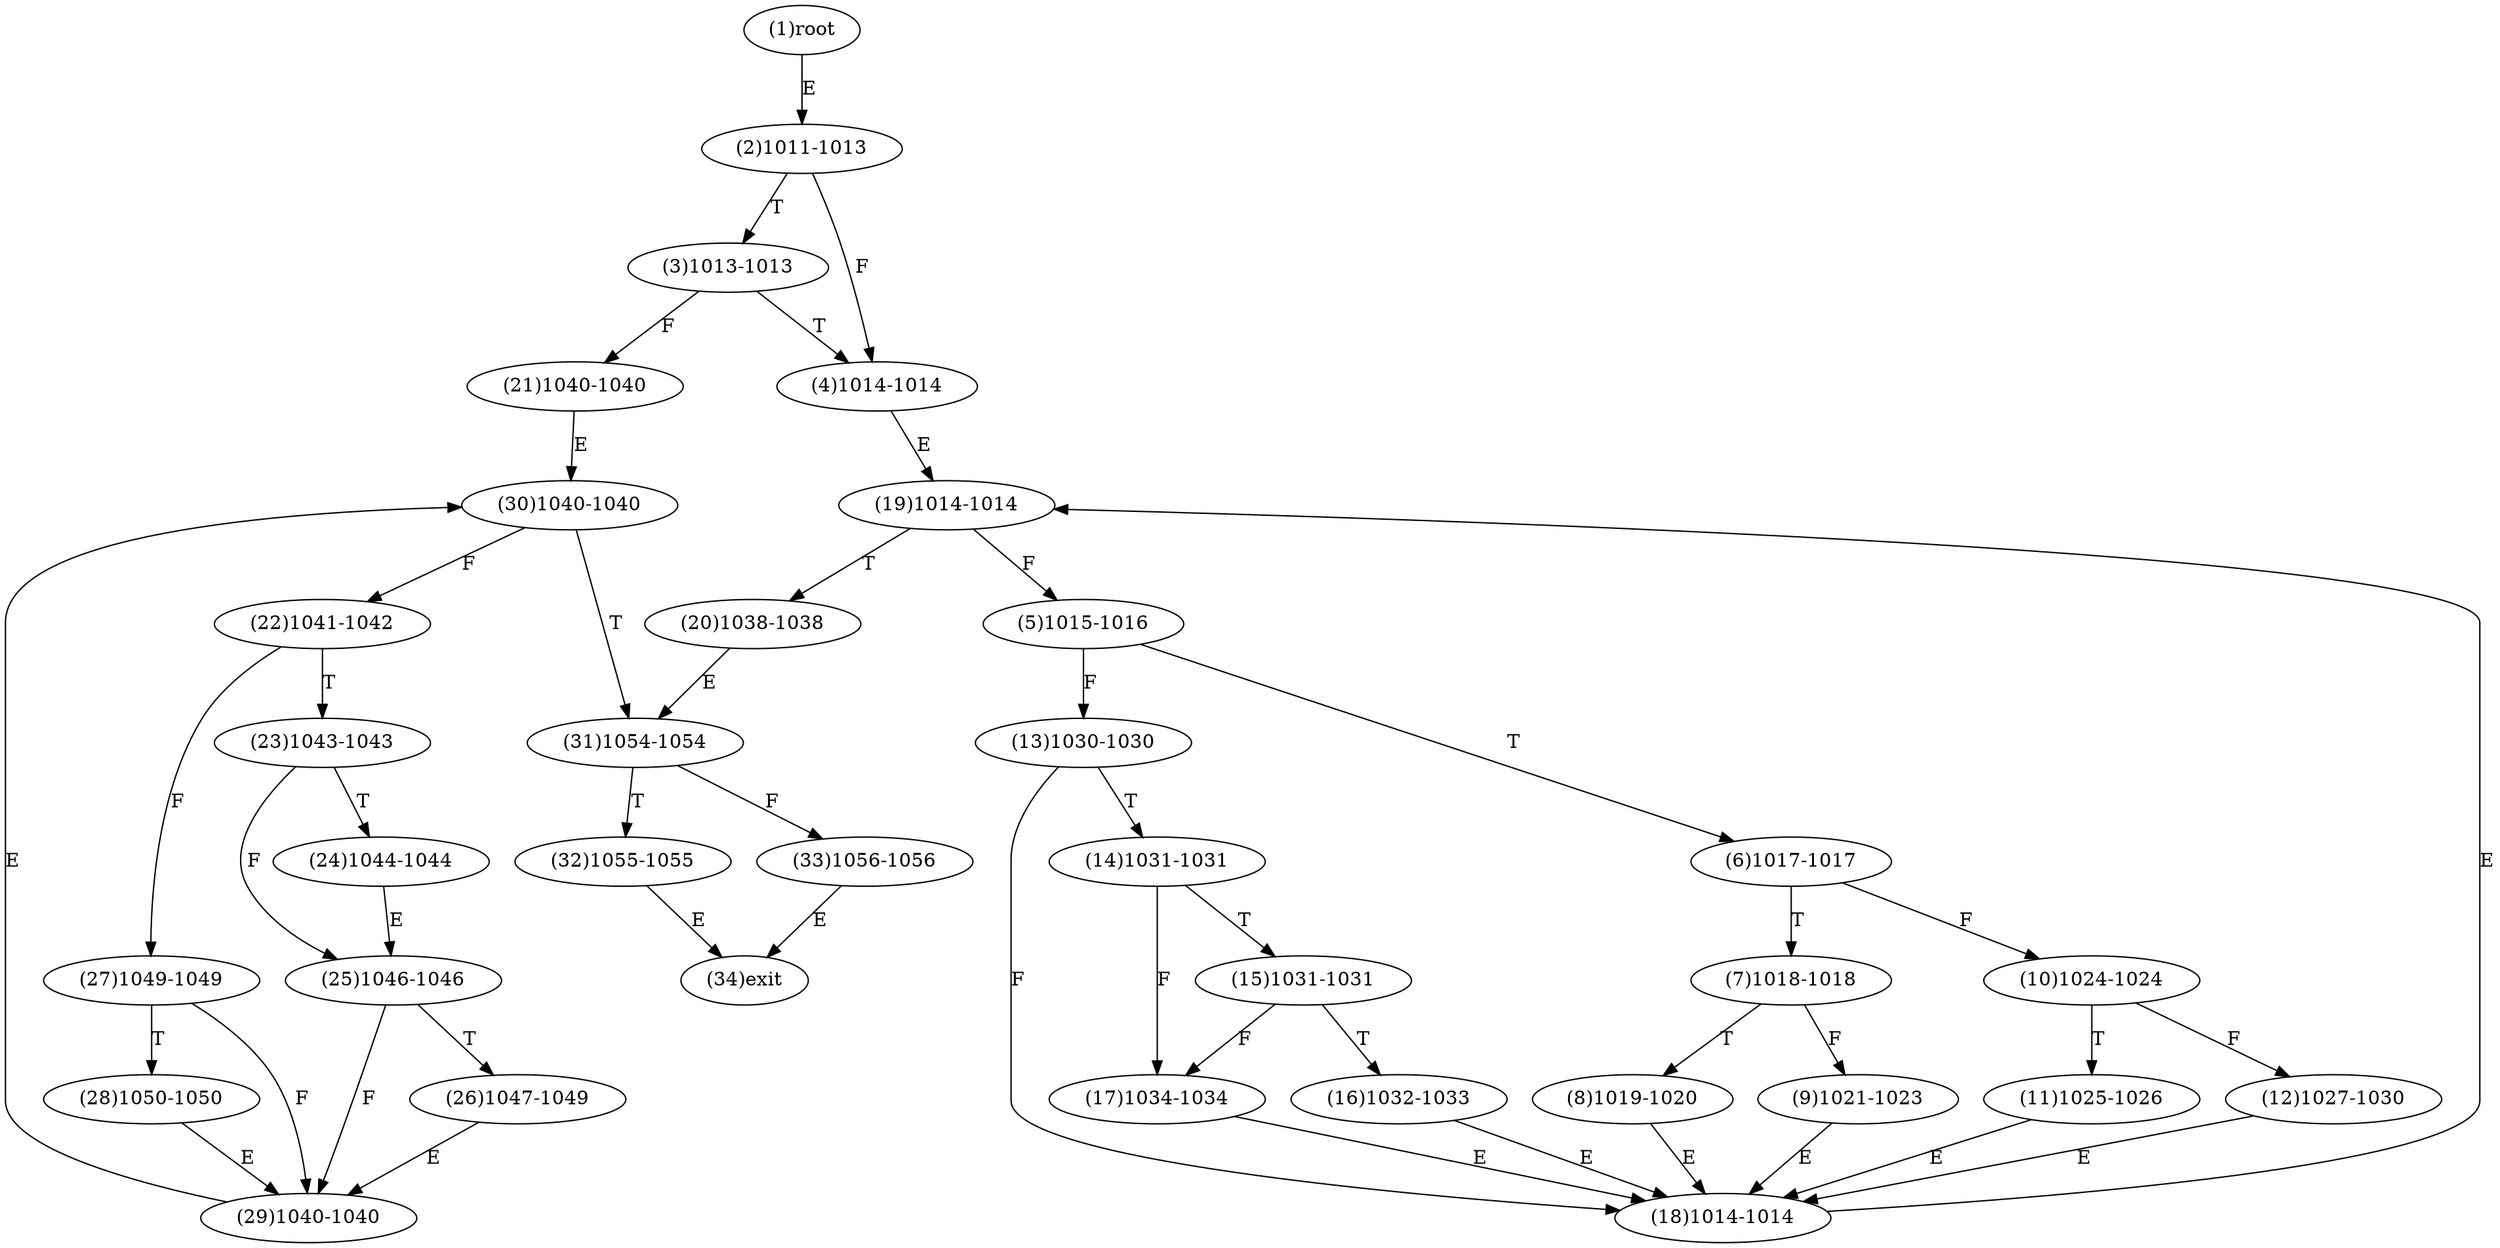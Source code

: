 digraph "" { 
1[ label="(1)root"];
2[ label="(2)1011-1013"];
3[ label="(3)1013-1013"];
4[ label="(4)1014-1014"];
5[ label="(5)1015-1016"];
6[ label="(6)1017-1017"];
7[ label="(7)1018-1018"];
8[ label="(8)1019-1020"];
9[ label="(9)1021-1023"];
10[ label="(10)1024-1024"];
11[ label="(11)1025-1026"];
12[ label="(12)1027-1030"];
13[ label="(13)1030-1030"];
14[ label="(14)1031-1031"];
15[ label="(15)1031-1031"];
17[ label="(17)1034-1034"];
16[ label="(16)1032-1033"];
19[ label="(19)1014-1014"];
18[ label="(18)1014-1014"];
21[ label="(21)1040-1040"];
20[ label="(20)1038-1038"];
23[ label="(23)1043-1043"];
22[ label="(22)1041-1042"];
25[ label="(25)1046-1046"];
24[ label="(24)1044-1044"];
27[ label="(27)1049-1049"];
26[ label="(26)1047-1049"];
29[ label="(29)1040-1040"];
28[ label="(28)1050-1050"];
31[ label="(31)1054-1054"];
30[ label="(30)1040-1040"];
34[ label="(34)exit"];
32[ label="(32)1055-1055"];
33[ label="(33)1056-1056"];
1->2[ label="E"];
2->4[ label="F"];
2->3[ label="T"];
3->21[ label="F"];
3->4[ label="T"];
4->19[ label="E"];
5->13[ label="F"];
5->6[ label="T"];
6->10[ label="F"];
6->7[ label="T"];
7->9[ label="F"];
7->8[ label="T"];
8->18[ label="E"];
9->18[ label="E"];
10->12[ label="F"];
10->11[ label="T"];
11->18[ label="E"];
12->18[ label="E"];
13->18[ label="F"];
13->14[ label="T"];
14->17[ label="F"];
14->15[ label="T"];
15->17[ label="F"];
15->16[ label="T"];
16->18[ label="E"];
17->18[ label="E"];
18->19[ label="E"];
19->5[ label="F"];
19->20[ label="T"];
20->31[ label="E"];
21->30[ label="E"];
22->27[ label="F"];
22->23[ label="T"];
23->25[ label="F"];
23->24[ label="T"];
24->25[ label="E"];
25->29[ label="F"];
25->26[ label="T"];
26->29[ label="E"];
27->29[ label="F"];
27->28[ label="T"];
28->29[ label="E"];
29->30[ label="E"];
30->22[ label="F"];
30->31[ label="T"];
31->33[ label="F"];
31->32[ label="T"];
32->34[ label="E"];
33->34[ label="E"];
}